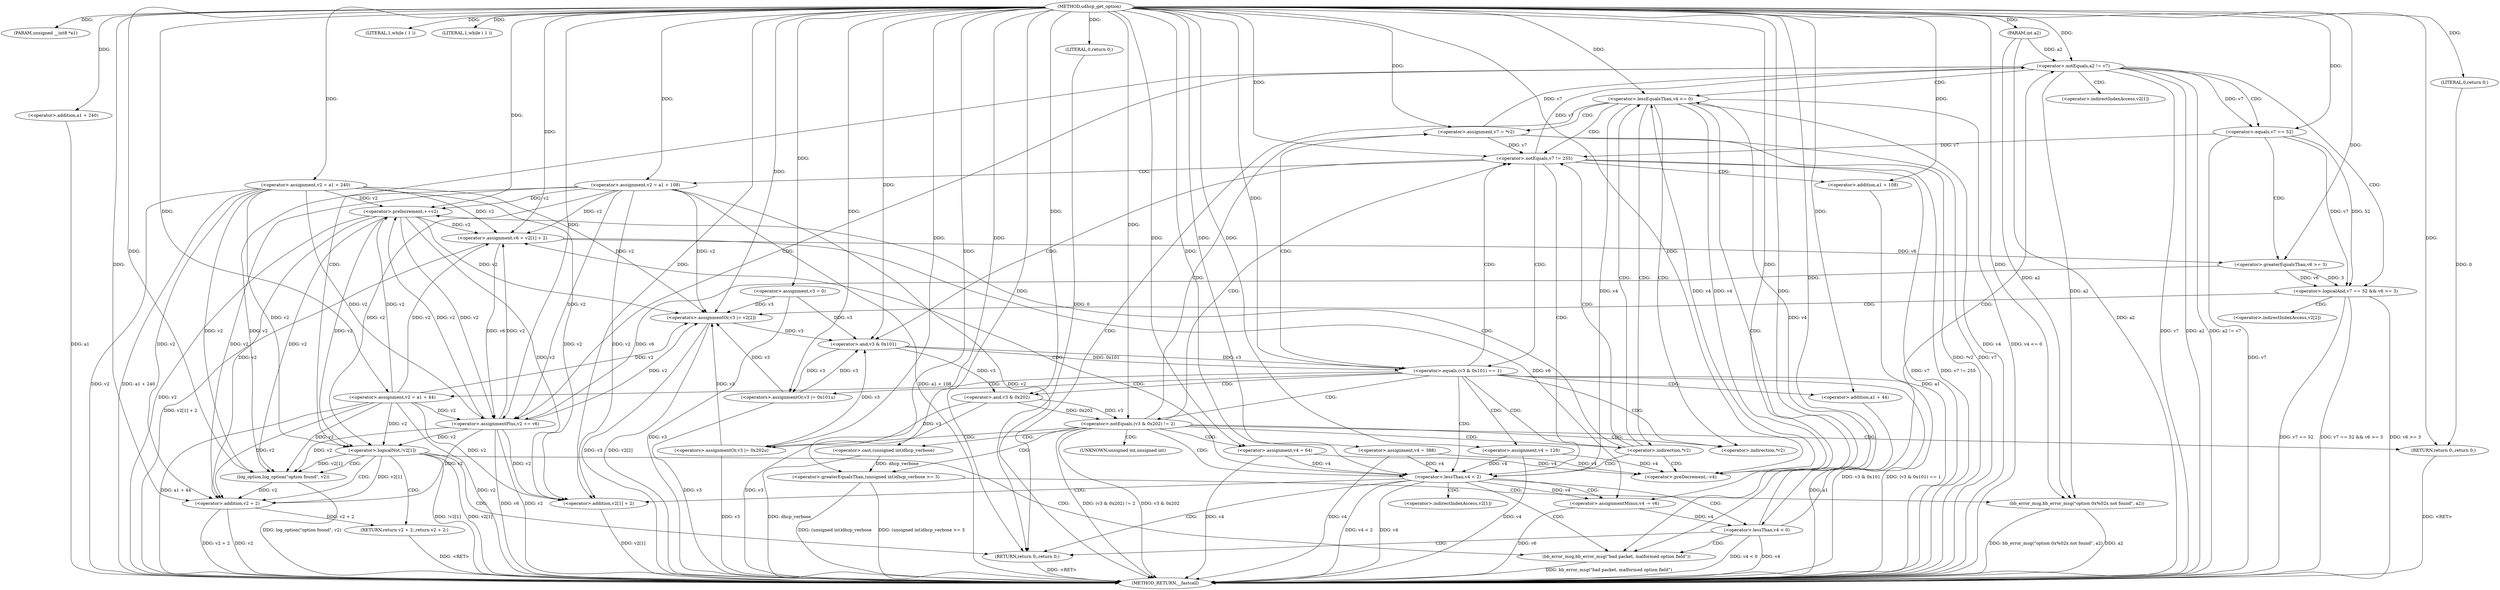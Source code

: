 digraph udhcp_get_option {  
"1000106" [label = "(METHOD,udhcp_get_option)" ]
"1000264" [label = "(METHOD_RETURN,__fastcall)" ]
"1000107" [label = "(PARAM,unsigned __int8 *a1)" ]
"1000108" [label = "(PARAM,int a2)" ]
"1000115" [label = "(<operator>.assignment,v2 = a1 + 240)" ]
"1000117" [label = "(<operator>.addition,a1 + 240)" ]
"1000120" [label = "(<operator>.assignment,v3 = 0)" ]
"1000123" [label = "(<operator>.assignment,v4 = 388)" ]
"1000127" [label = "(LITERAL,1,while ( 1 ))" ]
"1000130" [label = "(LITERAL,1,while ( 1 ))" ]
"1000132" [label = "(<operator>.assignment,v7 = *v2)" ]
"1000140" [label = "(<operator>.preDecrement,--v4)" ]
"1000142" [label = "(<operator>.preIncrement,++v2)" ]
"1000146" [label = "(<operator>.lessEqualsThan,v4 <= 0)" ]
"1000151" [label = "(<operator>.notEquals,v7 != 255)" ]
"1000155" [label = "(<operator>.assignment,v2 = a1 + 108)" ]
"1000157" [label = "(<operator>.addition,a1 + 108)" ]
"1000161" [label = "(<operator>.equals,(v3 & 0x101) == 1)" ]
"1000162" [label = "(<operator>.and,v3 & 0x101)" ]
"1000167" [label = "(<operators>.assignmentOr,v3 |= 0x101u)" ]
"1000170" [label = "(<operator>.assignment,v4 = 128)" ]
"1000175" [label = "(<operator>.assignment,v2 = a1 + 44)" ]
"1000177" [label = "(<operator>.addition,a1 + 44)" ]
"1000181" [label = "(<operator>.notEquals,(v3 & 0x202) != 2)" ]
"1000182" [label = "(<operator>.and,v3 & 0x202)" ]
"1000188" [label = "(<operator>.greaterEqualsThan,(unsigned int)dhcp_verbose >= 3)" ]
"1000189" [label = "(<operator>.cast,(unsigned int)dhcp_verbose)" ]
"1000193" [label = "(bb_error_msg,bb_error_msg(\"option 0x%02x not found\", a2))" ]
"1000196" [label = "(RETURN,return 0;,return 0;)" ]
"1000197" [label = "(LITERAL,0,return 0;)" ]
"1000198" [label = "(<operators>.assignmentOr,v3 |= 0x202u)" ]
"1000201" [label = "(<operator>.assignment,v4 = 64)" ]
"1000205" [label = "(<operator>.lessThan,v4 < 2)" ]
"1000209" [label = "(<operator>.assignment,v6 = v2[1] + 2)" ]
"1000211" [label = "(<operator>.addition,v2[1] + 2)" ]
"1000216" [label = "(<operator>.assignmentMinus,v4 -= v6)" ]
"1000220" [label = "(<operator>.lessThan,v4 < 0)" ]
"1000225" [label = "(<operator>.notEquals,a2 != v7)" ]
"1000230" [label = "(<operator>.logicalAnd,v7 == 52 && v6 >= 3)" ]
"1000231" [label = "(<operator>.equals,v7 == 52)" ]
"1000234" [label = "(<operator>.greaterEqualsThan,v6 >= 3)" ]
"1000237" [label = "(<operators>.assignmentOr,v3 |= v2[2])" ]
"1000242" [label = "(<operator>.assignmentPlus,v2 += v6)" ]
"1000247" [label = "(<operator>.logicalNot,!v2[1])" ]
"1000253" [label = "(bb_error_msg,bb_error_msg(\"bad packet, malformed option field\"))" ]
"1000255" [label = "(RETURN,return 0;,return 0;)" ]
"1000256" [label = "(LITERAL,0,return 0;)" ]
"1000257" [label = "(log_option,log_option(\"option found\", v2))" ]
"1000260" [label = "(RETURN,return v2 + 2;,return v2 + 2;)" ]
"1000261" [label = "(<operator>.addition,v2 + 2)" ]
"1000134" [label = "(<operator>.indirection,*v2)" ]
"1000137" [label = "(<operator>.indirection,*v2)" ]
"1000190" [label = "(UNKNOWN,unsigned int,unsigned int)" ]
"1000212" [label = "(<operator>.indirectIndexAccess,v2[1])" ]
"1000239" [label = "(<operator>.indirectIndexAccess,v2[2])" ]
"1000248" [label = "(<operator>.indirectIndexAccess,v2[1])" ]
  "1000255" -> "1000264"  [ label = "DDG: <RET>"] 
  "1000260" -> "1000264"  [ label = "DDG: <RET>"] 
  "1000196" -> "1000264"  [ label = "DDG: <RET>"] 
  "1000123" -> "1000264"  [ label = "DDG: v4"] 
  "1000181" -> "1000264"  [ label = "DDG: v3 & 0x202"] 
  "1000231" -> "1000264"  [ label = "DDG: v7"] 
  "1000193" -> "1000264"  [ label = "DDG: bb_error_msg(\"option 0x%02x not found\", a2)"] 
  "1000193" -> "1000264"  [ label = "DDG: a2"] 
  "1000211" -> "1000264"  [ label = "DDG: v2[1]"] 
  "1000181" -> "1000264"  [ label = "DDG: (v3 & 0x202) != 2"] 
  "1000242" -> "1000264"  [ label = "DDG: v2"] 
  "1000161" -> "1000264"  [ label = "DDG: (v3 & 0x101) == 1"] 
  "1000216" -> "1000264"  [ label = "DDG: v6"] 
  "1000142" -> "1000264"  [ label = "DDG: v2"] 
  "1000205" -> "1000264"  [ label = "DDG: v4 < 2"] 
  "1000189" -> "1000264"  [ label = "DDG: dhcp_verbose"] 
  "1000115" -> "1000264"  [ label = "DDG: a1 + 240"] 
  "1000198" -> "1000264"  [ label = "DDG: v3"] 
  "1000188" -> "1000264"  [ label = "DDG: (unsigned int)dhcp_verbose"] 
  "1000237" -> "1000264"  [ label = "DDG: v2[2]"] 
  "1000242" -> "1000264"  [ label = "DDG: v6"] 
  "1000117" -> "1000264"  [ label = "DDG: a1"] 
  "1000155" -> "1000264"  [ label = "DDG: a1 + 108"] 
  "1000177" -> "1000264"  [ label = "DDG: a1"] 
  "1000230" -> "1000264"  [ label = "DDG: v7 == 52 && v6 >= 3"] 
  "1000209" -> "1000264"  [ label = "DDG: v2[1] + 2"] 
  "1000220" -> "1000264"  [ label = "DDG: v4"] 
  "1000151" -> "1000264"  [ label = "DDG: v7"] 
  "1000230" -> "1000264"  [ label = "DDG: v6 >= 3"] 
  "1000120" -> "1000264"  [ label = "DDG: v3"] 
  "1000132" -> "1000264"  [ label = "DDG: *v2"] 
  "1000220" -> "1000264"  [ label = "DDG: v4 < 0"] 
  "1000225" -> "1000264"  [ label = "DDG: v7"] 
  "1000225" -> "1000264"  [ label = "DDG: a2"] 
  "1000182" -> "1000264"  [ label = "DDG: v3"] 
  "1000132" -> "1000264"  [ label = "DDG: v7"] 
  "1000146" -> "1000264"  [ label = "DDG: v4"] 
  "1000253" -> "1000264"  [ label = "DDG: bb_error_msg(\"bad packet, malformed option field\")"] 
  "1000157" -> "1000264"  [ label = "DDG: a1"] 
  "1000247" -> "1000264"  [ label = "DDG: !v2[1]"] 
  "1000115" -> "1000264"  [ label = "DDG: v2"] 
  "1000261" -> "1000264"  [ label = "DDG: v2 + 2"] 
  "1000247" -> "1000264"  [ label = "DDG: v2[1]"] 
  "1000225" -> "1000264"  [ label = "DDG: a2 != v7"] 
  "1000230" -> "1000264"  [ label = "DDG: v7 == 52"] 
  "1000188" -> "1000264"  [ label = "DDG: (unsigned int)dhcp_verbose >= 3"] 
  "1000257" -> "1000264"  [ label = "DDG: log_option(\"option found\", v2)"] 
  "1000170" -> "1000264"  [ label = "DDG: v4"] 
  "1000155" -> "1000264"  [ label = "DDG: v2"] 
  "1000205" -> "1000264"  [ label = "DDG: v4"] 
  "1000175" -> "1000264"  [ label = "DDG: a1 + 44"] 
  "1000175" -> "1000264"  [ label = "DDG: v2"] 
  "1000237" -> "1000264"  [ label = "DDG: v3"] 
  "1000201" -> "1000264"  [ label = "DDG: v4"] 
  "1000261" -> "1000264"  [ label = "DDG: v2"] 
  "1000146" -> "1000264"  [ label = "DDG: v4 <= 0"] 
  "1000167" -> "1000264"  [ label = "DDG: v3"] 
  "1000108" -> "1000264"  [ label = "DDG: a2"] 
  "1000161" -> "1000264"  [ label = "DDG: v3 & 0x101"] 
  "1000151" -> "1000264"  [ label = "DDG: v7 != 255"] 
  "1000106" -> "1000107"  [ label = "DDG: "] 
  "1000106" -> "1000108"  [ label = "DDG: "] 
  "1000106" -> "1000115"  [ label = "DDG: "] 
  "1000106" -> "1000117"  [ label = "DDG: "] 
  "1000106" -> "1000120"  [ label = "DDG: "] 
  "1000106" -> "1000123"  [ label = "DDG: "] 
  "1000106" -> "1000127"  [ label = "DDG: "] 
  "1000106" -> "1000130"  [ label = "DDG: "] 
  "1000106" -> "1000132"  [ label = "DDG: "] 
  "1000123" -> "1000140"  [ label = "DDG: v4"] 
  "1000146" -> "1000140"  [ label = "DDG: v4"] 
  "1000170" -> "1000140"  [ label = "DDG: v4"] 
  "1000201" -> "1000140"  [ label = "DDG: v4"] 
  "1000106" -> "1000140"  [ label = "DDG: "] 
  "1000115" -> "1000142"  [ label = "DDG: v2"] 
  "1000155" -> "1000142"  [ label = "DDG: v2"] 
  "1000175" -> "1000142"  [ label = "DDG: v2"] 
  "1000242" -> "1000142"  [ label = "DDG: v2"] 
  "1000106" -> "1000142"  [ label = "DDG: "] 
  "1000220" -> "1000146"  [ label = "DDG: v4"] 
  "1000140" -> "1000146"  [ label = "DDG: v4"] 
  "1000106" -> "1000146"  [ label = "DDG: "] 
  "1000132" -> "1000151"  [ label = "DDG: v7"] 
  "1000231" -> "1000151"  [ label = "DDG: v7"] 
  "1000106" -> "1000151"  [ label = "DDG: "] 
  "1000106" -> "1000155"  [ label = "DDG: "] 
  "1000106" -> "1000157"  [ label = "DDG: "] 
  "1000162" -> "1000161"  [ label = "DDG: v3"] 
  "1000162" -> "1000161"  [ label = "DDG: 0x101"] 
  "1000198" -> "1000162"  [ label = "DDG: v3"] 
  "1000120" -> "1000162"  [ label = "DDG: v3"] 
  "1000237" -> "1000162"  [ label = "DDG: v3"] 
  "1000167" -> "1000162"  [ label = "DDG: v3"] 
  "1000106" -> "1000162"  [ label = "DDG: "] 
  "1000106" -> "1000161"  [ label = "DDG: "] 
  "1000106" -> "1000167"  [ label = "DDG: "] 
  "1000162" -> "1000167"  [ label = "DDG: v3"] 
  "1000106" -> "1000170"  [ label = "DDG: "] 
  "1000106" -> "1000175"  [ label = "DDG: "] 
  "1000106" -> "1000177"  [ label = "DDG: "] 
  "1000182" -> "1000181"  [ label = "DDG: v3"] 
  "1000182" -> "1000181"  [ label = "DDG: 0x202"] 
  "1000162" -> "1000182"  [ label = "DDG: v3"] 
  "1000106" -> "1000182"  [ label = "DDG: "] 
  "1000106" -> "1000181"  [ label = "DDG: "] 
  "1000189" -> "1000188"  [ label = "DDG: dhcp_verbose"] 
  "1000106" -> "1000189"  [ label = "DDG: "] 
  "1000106" -> "1000188"  [ label = "DDG: "] 
  "1000106" -> "1000193"  [ label = "DDG: "] 
  "1000225" -> "1000193"  [ label = "DDG: a2"] 
  "1000108" -> "1000193"  [ label = "DDG: a2"] 
  "1000197" -> "1000196"  [ label = "DDG: 0"] 
  "1000106" -> "1000196"  [ label = "DDG: "] 
  "1000106" -> "1000197"  [ label = "DDG: "] 
  "1000106" -> "1000198"  [ label = "DDG: "] 
  "1000182" -> "1000198"  [ label = "DDG: v3"] 
  "1000106" -> "1000201"  [ label = "DDG: "] 
  "1000123" -> "1000205"  [ label = "DDG: v4"] 
  "1000146" -> "1000205"  [ label = "DDG: v4"] 
  "1000170" -> "1000205"  [ label = "DDG: v4"] 
  "1000201" -> "1000205"  [ label = "DDG: v4"] 
  "1000106" -> "1000205"  [ label = "DDG: "] 
  "1000115" -> "1000209"  [ label = "DDG: v2"] 
  "1000155" -> "1000209"  [ label = "DDG: v2"] 
  "1000175" -> "1000209"  [ label = "DDG: v2"] 
  "1000242" -> "1000209"  [ label = "DDG: v2"] 
  "1000142" -> "1000209"  [ label = "DDG: v2"] 
  "1000106" -> "1000209"  [ label = "DDG: "] 
  "1000115" -> "1000211"  [ label = "DDG: v2"] 
  "1000155" -> "1000211"  [ label = "DDG: v2"] 
  "1000175" -> "1000211"  [ label = "DDG: v2"] 
  "1000242" -> "1000211"  [ label = "DDG: v2"] 
  "1000142" -> "1000211"  [ label = "DDG: v2"] 
  "1000106" -> "1000211"  [ label = "DDG: "] 
  "1000209" -> "1000216"  [ label = "DDG: v6"] 
  "1000106" -> "1000216"  [ label = "DDG: "] 
  "1000205" -> "1000216"  [ label = "DDG: v4"] 
  "1000216" -> "1000220"  [ label = "DDG: v4"] 
  "1000106" -> "1000220"  [ label = "DDG: "] 
  "1000108" -> "1000225"  [ label = "DDG: a2"] 
  "1000106" -> "1000225"  [ label = "DDG: "] 
  "1000151" -> "1000225"  [ label = "DDG: v7"] 
  "1000132" -> "1000225"  [ label = "DDG: v7"] 
  "1000231" -> "1000230"  [ label = "DDG: v7"] 
  "1000231" -> "1000230"  [ label = "DDG: 52"] 
  "1000225" -> "1000231"  [ label = "DDG: v7"] 
  "1000106" -> "1000231"  [ label = "DDG: "] 
  "1000234" -> "1000230"  [ label = "DDG: v6"] 
  "1000234" -> "1000230"  [ label = "DDG: 3"] 
  "1000106" -> "1000234"  [ label = "DDG: "] 
  "1000209" -> "1000234"  [ label = "DDG: v6"] 
  "1000115" -> "1000237"  [ label = "DDG: v2"] 
  "1000155" -> "1000237"  [ label = "DDG: v2"] 
  "1000175" -> "1000237"  [ label = "DDG: v2"] 
  "1000242" -> "1000237"  [ label = "DDG: v2"] 
  "1000142" -> "1000237"  [ label = "DDG: v2"] 
  "1000198" -> "1000237"  [ label = "DDG: v3"] 
  "1000120" -> "1000237"  [ label = "DDG: v3"] 
  "1000167" -> "1000237"  [ label = "DDG: v3"] 
  "1000106" -> "1000237"  [ label = "DDG: "] 
  "1000234" -> "1000242"  [ label = "DDG: v6"] 
  "1000106" -> "1000242"  [ label = "DDG: "] 
  "1000209" -> "1000242"  [ label = "DDG: v6"] 
  "1000115" -> "1000242"  [ label = "DDG: v2"] 
  "1000155" -> "1000242"  [ label = "DDG: v2"] 
  "1000175" -> "1000242"  [ label = "DDG: v2"] 
  "1000142" -> "1000242"  [ label = "DDG: v2"] 
  "1000115" -> "1000247"  [ label = "DDG: v2"] 
  "1000155" -> "1000247"  [ label = "DDG: v2"] 
  "1000175" -> "1000247"  [ label = "DDG: v2"] 
  "1000242" -> "1000247"  [ label = "DDG: v2"] 
  "1000142" -> "1000247"  [ label = "DDG: v2"] 
  "1000106" -> "1000253"  [ label = "DDG: "] 
  "1000256" -> "1000255"  [ label = "DDG: 0"] 
  "1000106" -> "1000255"  [ label = "DDG: "] 
  "1000106" -> "1000256"  [ label = "DDG: "] 
  "1000106" -> "1000257"  [ label = "DDG: "] 
  "1000115" -> "1000257"  [ label = "DDG: v2"] 
  "1000247" -> "1000257"  [ label = "DDG: v2[1]"] 
  "1000155" -> "1000257"  [ label = "DDG: v2"] 
  "1000175" -> "1000257"  [ label = "DDG: v2"] 
  "1000242" -> "1000257"  [ label = "DDG: v2"] 
  "1000142" -> "1000257"  [ label = "DDG: v2"] 
  "1000261" -> "1000260"  [ label = "DDG: v2 + 2"] 
  "1000247" -> "1000261"  [ label = "DDG: v2[1]"] 
  "1000257" -> "1000261"  [ label = "DDG: v2"] 
  "1000106" -> "1000261"  [ label = "DDG: "] 
  "1000115" -> "1000261"  [ label = "DDG: v2"] 
  "1000155" -> "1000261"  [ label = "DDG: v2"] 
  "1000175" -> "1000261"  [ label = "DDG: v2"] 
  "1000242" -> "1000261"  [ label = "DDG: v2"] 
  "1000142" -> "1000261"  [ label = "DDG: v2"] 
  "1000137" -> "1000142"  [ label = "CDG: "] 
  "1000137" -> "1000140"  [ label = "CDG: "] 
  "1000137" -> "1000146"  [ label = "CDG: "] 
  "1000137" -> "1000205"  [ label = "CDG: "] 
  "1000137" -> "1000151"  [ label = "CDG: "] 
  "1000146" -> "1000255"  [ label = "CDG: "] 
  "1000146" -> "1000253"  [ label = "CDG: "] 
  "1000146" -> "1000137"  [ label = "CDG: "] 
  "1000146" -> "1000134"  [ label = "CDG: "] 
  "1000146" -> "1000132"  [ label = "CDG: "] 
  "1000146" -> "1000151"  [ label = "CDG: "] 
  "1000151" -> "1000162"  [ label = "CDG: "] 
  "1000151" -> "1000161"  [ label = "CDG: "] 
  "1000151" -> "1000205"  [ label = "CDG: "] 
  "1000151" -> "1000157"  [ label = "CDG: "] 
  "1000151" -> "1000155"  [ label = "CDG: "] 
  "1000161" -> "1000175"  [ label = "CDG: "] 
  "1000161" -> "1000170"  [ label = "CDG: "] 
  "1000161" -> "1000167"  [ label = "CDG: "] 
  "1000161" -> "1000182"  [ label = "CDG: "] 
  "1000161" -> "1000181"  [ label = "CDG: "] 
  "1000161" -> "1000177"  [ label = "CDG: "] 
  "1000161" -> "1000205"  [ label = "CDG: "] 
  "1000161" -> "1000137"  [ label = "CDG: "] 
  "1000161" -> "1000134"  [ label = "CDG: "] 
  "1000161" -> "1000132"  [ label = "CDG: "] 
  "1000161" -> "1000151"  [ label = "CDG: "] 
  "1000181" -> "1000190"  [ label = "CDG: "] 
  "1000181" -> "1000189"  [ label = "CDG: "] 
  "1000181" -> "1000188"  [ label = "CDG: "] 
  "1000181" -> "1000201"  [ label = "CDG: "] 
  "1000181" -> "1000198"  [ label = "CDG: "] 
  "1000181" -> "1000196"  [ label = "CDG: "] 
  "1000181" -> "1000205"  [ label = "CDG: "] 
  "1000181" -> "1000137"  [ label = "CDG: "] 
  "1000181" -> "1000134"  [ label = "CDG: "] 
  "1000181" -> "1000132"  [ label = "CDG: "] 
  "1000181" -> "1000151"  [ label = "CDG: "] 
  "1000188" -> "1000193"  [ label = "CDG: "] 
  "1000205" -> "1000220"  [ label = "CDG: "] 
  "1000205" -> "1000216"  [ label = "CDG: "] 
  "1000205" -> "1000212"  [ label = "CDG: "] 
  "1000205" -> "1000211"  [ label = "CDG: "] 
  "1000205" -> "1000209"  [ label = "CDG: "] 
  "1000205" -> "1000255"  [ label = "CDG: "] 
  "1000205" -> "1000253"  [ label = "CDG: "] 
  "1000220" -> "1000225"  [ label = "CDG: "] 
  "1000220" -> "1000255"  [ label = "CDG: "] 
  "1000220" -> "1000253"  [ label = "CDG: "] 
  "1000225" -> "1000231"  [ label = "CDG: "] 
  "1000225" -> "1000230"  [ label = "CDG: "] 
  "1000225" -> "1000248"  [ label = "CDG: "] 
  "1000225" -> "1000247"  [ label = "CDG: "] 
  "1000225" -> "1000242"  [ label = "CDG: "] 
  "1000225" -> "1000146"  [ label = "CDG: "] 
  "1000230" -> "1000239"  [ label = "CDG: "] 
  "1000230" -> "1000237"  [ label = "CDG: "] 
  "1000231" -> "1000234"  [ label = "CDG: "] 
  "1000247" -> "1000255"  [ label = "CDG: "] 
  "1000247" -> "1000253"  [ label = "CDG: "] 
  "1000247" -> "1000261"  [ label = "CDG: "] 
  "1000247" -> "1000260"  [ label = "CDG: "] 
  "1000247" -> "1000257"  [ label = "CDG: "] 
}
